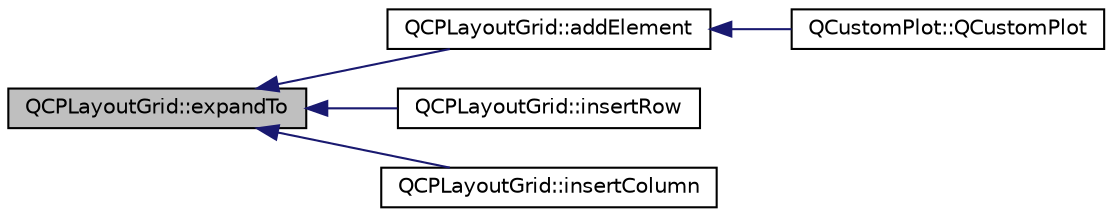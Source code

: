 digraph "QCPLayoutGrid::expandTo"
{
  edge [fontname="Helvetica",fontsize="10",labelfontname="Helvetica",labelfontsize="10"];
  node [fontname="Helvetica",fontsize="10",shape=record];
  rankdir="LR";
  Node98 [label="QCPLayoutGrid::expandTo",height=0.2,width=0.4,color="black", fillcolor="grey75", style="filled", fontcolor="black"];
  Node98 -> Node99 [dir="back",color="midnightblue",fontsize="10",style="solid",fontname="Helvetica"];
  Node99 [label="QCPLayoutGrid::addElement",height=0.2,width=0.4,color="black", fillcolor="white", style="filled",URL="$df/dd4/class_q_c_p_layout_grid.html#adff1a2ca691ed83d2d24a4cd1fe17012"];
  Node99 -> Node100 [dir="back",color="midnightblue",fontsize="10",style="solid",fontname="Helvetica"];
  Node100 [label="QCustomPlot::QCustomPlot",height=0.2,width=0.4,color="black", fillcolor="white", style="filled",URL="$dd/d9b/class_q_custom_plot.html#a45b99626558651a6428b83972b0b34b8"];
  Node98 -> Node101 [dir="back",color="midnightblue",fontsize="10",style="solid",fontname="Helvetica"];
  Node101 [label="QCPLayoutGrid::insertRow",height=0.2,width=0.4,color="black", fillcolor="white", style="filled",URL="$df/dd4/class_q_c_p_layout_grid.html#a48af3dd7c3a653d9c3d7dd99bd02e838"];
  Node98 -> Node102 [dir="back",color="midnightblue",fontsize="10",style="solid",fontname="Helvetica"];
  Node102 [label="QCPLayoutGrid::insertColumn",height=0.2,width=0.4,color="black", fillcolor="white", style="filled",URL="$df/dd4/class_q_c_p_layout_grid.html#a1e880a321dbe8b43b471ccd764433dc4"];
}
